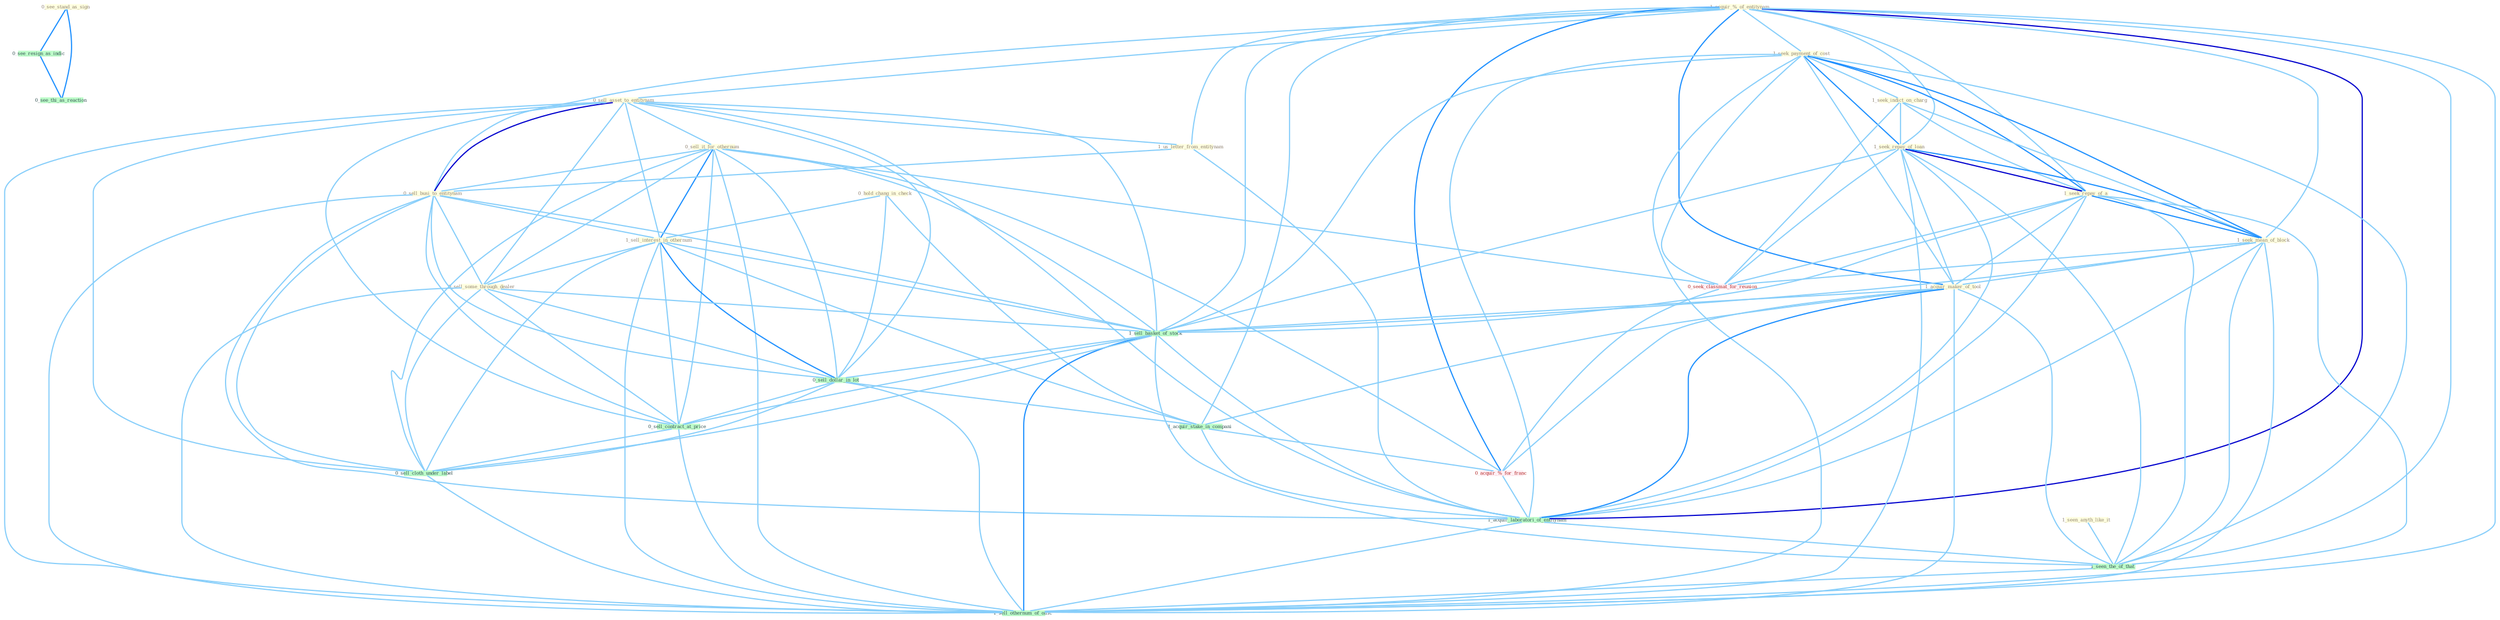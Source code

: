 Graph G{ 
    node
    [shape=polygon,style=filled,width=.5,height=.06,color="#BDFCC9",fixedsize=true,fontsize=4,
    fontcolor="#2f4f4f"];
    {node
    [color="#ffffe0", fontcolor="#8b7d6b"] "0_see_stand_as_sign " "1_acquir_%_of_entitynam " "0_hold_chang_in_check " "0_sell_asset_to_entitynam " "1_seek_payment_of_cost " "0_sell_it_for_othernum " "1_seek_indict_on_charg " "1_seen_anyth_like_it " "1_seek_repay_of_loan " "1_us_letter_from_entitynam " "1_seek_repay_of_a " "0_sell_busi_to_entitynam " "1_sell_interest_in_othernum " "0_sell_some_through_dealer " "1_seek_mean_of_block " "1_acquir_maker_of_tool "}
{node [color="#fff0f5", fontcolor="#b22222"] "0_seek_classmat_for_reunion " "0_acquir_%_for_franc "}
edge [color="#B0E2FF"];

	"0_see_stand_as_sign " -- "0_see_resign_as_indic " [w="2", color="#1e90ff" , len=0.8];
	"0_see_stand_as_sign " -- "0_see_thi_as_reaction " [w="2", color="#1e90ff" , len=0.8];
	"1_acquir_%_of_entitynam " -- "0_sell_asset_to_entitynam " [w="1", color="#87cefa" ];
	"1_acquir_%_of_entitynam " -- "1_seek_payment_of_cost " [w="1", color="#87cefa" ];
	"1_acquir_%_of_entitynam " -- "1_seek_repay_of_loan " [w="1", color="#87cefa" ];
	"1_acquir_%_of_entitynam " -- "1_us_letter_from_entitynam " [w="1", color="#87cefa" ];
	"1_acquir_%_of_entitynam " -- "1_seek_repay_of_a " [w="1", color="#87cefa" ];
	"1_acquir_%_of_entitynam " -- "0_sell_busi_to_entitynam " [w="1", color="#87cefa" ];
	"1_acquir_%_of_entitynam " -- "1_seek_mean_of_block " [w="1", color="#87cefa" ];
	"1_acquir_%_of_entitynam " -- "1_acquir_maker_of_tool " [w="2", color="#1e90ff" , len=0.8];
	"1_acquir_%_of_entitynam " -- "1_sell_basket_of_stock " [w="1", color="#87cefa" ];
	"1_acquir_%_of_entitynam " -- "1_acquir_stake_in_compani " [w="1", color="#87cefa" ];
	"1_acquir_%_of_entitynam " -- "0_acquir_%_for_franc " [w="2", color="#1e90ff" , len=0.8];
	"1_acquir_%_of_entitynam " -- "1_acquir_laboratori_of_entitynam " [w="3", color="#0000cd" , len=0.6];
	"1_acquir_%_of_entitynam " -- "1_seen_the_of_that " [w="1", color="#87cefa" ];
	"1_acquir_%_of_entitynam " -- "1_sell_othernum_of_offic " [w="1", color="#87cefa" ];
	"0_hold_chang_in_check " -- "1_sell_interest_in_othernum " [w="1", color="#87cefa" ];
	"0_hold_chang_in_check " -- "0_sell_dollar_in_lot " [w="1", color="#87cefa" ];
	"0_hold_chang_in_check " -- "1_acquir_stake_in_compani " [w="1", color="#87cefa" ];
	"0_sell_asset_to_entitynam " -- "0_sell_it_for_othernum " [w="1", color="#87cefa" ];
	"0_sell_asset_to_entitynam " -- "1_us_letter_from_entitynam " [w="1", color="#87cefa" ];
	"0_sell_asset_to_entitynam " -- "0_sell_busi_to_entitynam " [w="3", color="#0000cd" , len=0.6];
	"0_sell_asset_to_entitynam " -- "1_sell_interest_in_othernum " [w="1", color="#87cefa" ];
	"0_sell_asset_to_entitynam " -- "0_sell_some_through_dealer " [w="1", color="#87cefa" ];
	"0_sell_asset_to_entitynam " -- "1_sell_basket_of_stock " [w="1", color="#87cefa" ];
	"0_sell_asset_to_entitynam " -- "0_sell_dollar_in_lot " [w="1", color="#87cefa" ];
	"0_sell_asset_to_entitynam " -- "0_sell_contract_at_price " [w="1", color="#87cefa" ];
	"0_sell_asset_to_entitynam " -- "1_acquir_laboratori_of_entitynam " [w="1", color="#87cefa" ];
	"0_sell_asset_to_entitynam " -- "0_sell_cloth_under_label " [w="1", color="#87cefa" ];
	"0_sell_asset_to_entitynam " -- "1_sell_othernum_of_offic " [w="1", color="#87cefa" ];
	"1_seek_payment_of_cost " -- "1_seek_indict_on_charg " [w="1", color="#87cefa" ];
	"1_seek_payment_of_cost " -- "1_seek_repay_of_loan " [w="2", color="#1e90ff" , len=0.8];
	"1_seek_payment_of_cost " -- "1_seek_repay_of_a " [w="2", color="#1e90ff" , len=0.8];
	"1_seek_payment_of_cost " -- "1_seek_mean_of_block " [w="2", color="#1e90ff" , len=0.8];
	"1_seek_payment_of_cost " -- "1_acquir_maker_of_tool " [w="1", color="#87cefa" ];
	"1_seek_payment_of_cost " -- "0_seek_classmat_for_reunion " [w="1", color="#87cefa" ];
	"1_seek_payment_of_cost " -- "1_sell_basket_of_stock " [w="1", color="#87cefa" ];
	"1_seek_payment_of_cost " -- "1_acquir_laboratori_of_entitynam " [w="1", color="#87cefa" ];
	"1_seek_payment_of_cost " -- "1_seen_the_of_that " [w="1", color="#87cefa" ];
	"1_seek_payment_of_cost " -- "1_sell_othernum_of_offic " [w="1", color="#87cefa" ];
	"0_sell_it_for_othernum " -- "0_sell_busi_to_entitynam " [w="1", color="#87cefa" ];
	"0_sell_it_for_othernum " -- "1_sell_interest_in_othernum " [w="2", color="#1e90ff" , len=0.8];
	"0_sell_it_for_othernum " -- "0_sell_some_through_dealer " [w="1", color="#87cefa" ];
	"0_sell_it_for_othernum " -- "0_seek_classmat_for_reunion " [w="1", color="#87cefa" ];
	"0_sell_it_for_othernum " -- "1_sell_basket_of_stock " [w="1", color="#87cefa" ];
	"0_sell_it_for_othernum " -- "0_sell_dollar_in_lot " [w="1", color="#87cefa" ];
	"0_sell_it_for_othernum " -- "0_acquir_%_for_franc " [w="1", color="#87cefa" ];
	"0_sell_it_for_othernum " -- "0_sell_contract_at_price " [w="1", color="#87cefa" ];
	"0_sell_it_for_othernum " -- "0_sell_cloth_under_label " [w="1", color="#87cefa" ];
	"0_sell_it_for_othernum " -- "1_sell_othernum_of_offic " [w="1", color="#87cefa" ];
	"1_seek_indict_on_charg " -- "1_seek_repay_of_loan " [w="1", color="#87cefa" ];
	"1_seek_indict_on_charg " -- "1_seek_repay_of_a " [w="1", color="#87cefa" ];
	"1_seek_indict_on_charg " -- "1_seek_mean_of_block " [w="1", color="#87cefa" ];
	"1_seek_indict_on_charg " -- "0_seek_classmat_for_reunion " [w="1", color="#87cefa" ];
	"1_seen_anyth_like_it " -- "1_seen_the_of_that " [w="1", color="#87cefa" ];
	"1_seek_repay_of_loan " -- "1_seek_repay_of_a " [w="3", color="#0000cd" , len=0.6];
	"1_seek_repay_of_loan " -- "1_seek_mean_of_block " [w="2", color="#1e90ff" , len=0.8];
	"1_seek_repay_of_loan " -- "1_acquir_maker_of_tool " [w="1", color="#87cefa" ];
	"1_seek_repay_of_loan " -- "0_seek_classmat_for_reunion " [w="1", color="#87cefa" ];
	"1_seek_repay_of_loan " -- "1_sell_basket_of_stock " [w="1", color="#87cefa" ];
	"1_seek_repay_of_loan " -- "1_acquir_laboratori_of_entitynam " [w="1", color="#87cefa" ];
	"1_seek_repay_of_loan " -- "1_seen_the_of_that " [w="1", color="#87cefa" ];
	"1_seek_repay_of_loan " -- "1_sell_othernum_of_offic " [w="1", color="#87cefa" ];
	"1_us_letter_from_entitynam " -- "0_sell_busi_to_entitynam " [w="1", color="#87cefa" ];
	"1_us_letter_from_entitynam " -- "1_acquir_laboratori_of_entitynam " [w="1", color="#87cefa" ];
	"1_seek_repay_of_a " -- "1_seek_mean_of_block " [w="2", color="#1e90ff" , len=0.8];
	"1_seek_repay_of_a " -- "1_acquir_maker_of_tool " [w="1", color="#87cefa" ];
	"1_seek_repay_of_a " -- "0_seek_classmat_for_reunion " [w="1", color="#87cefa" ];
	"1_seek_repay_of_a " -- "1_sell_basket_of_stock " [w="1", color="#87cefa" ];
	"1_seek_repay_of_a " -- "1_acquir_laboratori_of_entitynam " [w="1", color="#87cefa" ];
	"1_seek_repay_of_a " -- "1_seen_the_of_that " [w="1", color="#87cefa" ];
	"1_seek_repay_of_a " -- "1_sell_othernum_of_offic " [w="1", color="#87cefa" ];
	"0_sell_busi_to_entitynam " -- "1_sell_interest_in_othernum " [w="1", color="#87cefa" ];
	"0_sell_busi_to_entitynam " -- "0_sell_some_through_dealer " [w="1", color="#87cefa" ];
	"0_sell_busi_to_entitynam " -- "1_sell_basket_of_stock " [w="1", color="#87cefa" ];
	"0_sell_busi_to_entitynam " -- "0_sell_dollar_in_lot " [w="1", color="#87cefa" ];
	"0_sell_busi_to_entitynam " -- "0_sell_contract_at_price " [w="1", color="#87cefa" ];
	"0_sell_busi_to_entitynam " -- "1_acquir_laboratori_of_entitynam " [w="1", color="#87cefa" ];
	"0_sell_busi_to_entitynam " -- "0_sell_cloth_under_label " [w="1", color="#87cefa" ];
	"0_sell_busi_to_entitynam " -- "1_sell_othernum_of_offic " [w="1", color="#87cefa" ];
	"1_sell_interest_in_othernum " -- "0_sell_some_through_dealer " [w="1", color="#87cefa" ];
	"1_sell_interest_in_othernum " -- "1_sell_basket_of_stock " [w="1", color="#87cefa" ];
	"1_sell_interest_in_othernum " -- "0_sell_dollar_in_lot " [w="2", color="#1e90ff" , len=0.8];
	"1_sell_interest_in_othernum " -- "1_acquir_stake_in_compani " [w="1", color="#87cefa" ];
	"1_sell_interest_in_othernum " -- "0_sell_contract_at_price " [w="1", color="#87cefa" ];
	"1_sell_interest_in_othernum " -- "0_sell_cloth_under_label " [w="1", color="#87cefa" ];
	"1_sell_interest_in_othernum " -- "1_sell_othernum_of_offic " [w="1", color="#87cefa" ];
	"0_sell_some_through_dealer " -- "1_sell_basket_of_stock " [w="1", color="#87cefa" ];
	"0_sell_some_through_dealer " -- "0_sell_dollar_in_lot " [w="1", color="#87cefa" ];
	"0_sell_some_through_dealer " -- "0_sell_contract_at_price " [w="1", color="#87cefa" ];
	"0_sell_some_through_dealer " -- "0_sell_cloth_under_label " [w="1", color="#87cefa" ];
	"0_sell_some_through_dealer " -- "1_sell_othernum_of_offic " [w="1", color="#87cefa" ];
	"1_seek_mean_of_block " -- "1_acquir_maker_of_tool " [w="1", color="#87cefa" ];
	"1_seek_mean_of_block " -- "0_seek_classmat_for_reunion " [w="1", color="#87cefa" ];
	"1_seek_mean_of_block " -- "1_sell_basket_of_stock " [w="1", color="#87cefa" ];
	"1_seek_mean_of_block " -- "1_acquir_laboratori_of_entitynam " [w="1", color="#87cefa" ];
	"1_seek_mean_of_block " -- "1_seen_the_of_that " [w="1", color="#87cefa" ];
	"1_seek_mean_of_block " -- "1_sell_othernum_of_offic " [w="1", color="#87cefa" ];
	"1_acquir_maker_of_tool " -- "1_sell_basket_of_stock " [w="1", color="#87cefa" ];
	"1_acquir_maker_of_tool " -- "1_acquir_stake_in_compani " [w="1", color="#87cefa" ];
	"1_acquir_maker_of_tool " -- "0_acquir_%_for_franc " [w="1", color="#87cefa" ];
	"1_acquir_maker_of_tool " -- "1_acquir_laboratori_of_entitynam " [w="2", color="#1e90ff" , len=0.8];
	"1_acquir_maker_of_tool " -- "1_seen_the_of_that " [w="1", color="#87cefa" ];
	"1_acquir_maker_of_tool " -- "1_sell_othernum_of_offic " [w="1", color="#87cefa" ];
	"0_seek_classmat_for_reunion " -- "0_acquir_%_for_franc " [w="1", color="#87cefa" ];
	"1_sell_basket_of_stock " -- "0_sell_dollar_in_lot " [w="1", color="#87cefa" ];
	"1_sell_basket_of_stock " -- "0_sell_contract_at_price " [w="1", color="#87cefa" ];
	"1_sell_basket_of_stock " -- "1_acquir_laboratori_of_entitynam " [w="1", color="#87cefa" ];
	"1_sell_basket_of_stock " -- "0_sell_cloth_under_label " [w="1", color="#87cefa" ];
	"1_sell_basket_of_stock " -- "1_seen_the_of_that " [w="1", color="#87cefa" ];
	"1_sell_basket_of_stock " -- "1_sell_othernum_of_offic " [w="2", color="#1e90ff" , len=0.8];
	"0_sell_dollar_in_lot " -- "1_acquir_stake_in_compani " [w="1", color="#87cefa" ];
	"0_sell_dollar_in_lot " -- "0_sell_contract_at_price " [w="1", color="#87cefa" ];
	"0_sell_dollar_in_lot " -- "0_sell_cloth_under_label " [w="1", color="#87cefa" ];
	"0_sell_dollar_in_lot " -- "1_sell_othernum_of_offic " [w="1", color="#87cefa" ];
	"0_see_resign_as_indic " -- "0_see_thi_as_reaction " [w="2", color="#1e90ff" , len=0.8];
	"1_acquir_stake_in_compani " -- "0_acquir_%_for_franc " [w="1", color="#87cefa" ];
	"1_acquir_stake_in_compani " -- "1_acquir_laboratori_of_entitynam " [w="1", color="#87cefa" ];
	"0_acquir_%_for_franc " -- "1_acquir_laboratori_of_entitynam " [w="1", color="#87cefa" ];
	"0_sell_contract_at_price " -- "0_sell_cloth_under_label " [w="1", color="#87cefa" ];
	"0_sell_contract_at_price " -- "1_sell_othernum_of_offic " [w="1", color="#87cefa" ];
	"1_acquir_laboratori_of_entitynam " -- "1_seen_the_of_that " [w="1", color="#87cefa" ];
	"1_acquir_laboratori_of_entitynam " -- "1_sell_othernum_of_offic " [w="1", color="#87cefa" ];
	"0_sell_cloth_under_label " -- "1_sell_othernum_of_offic " [w="1", color="#87cefa" ];
	"1_seen_the_of_that " -- "1_sell_othernum_of_offic " [w="1", color="#87cefa" ];
}